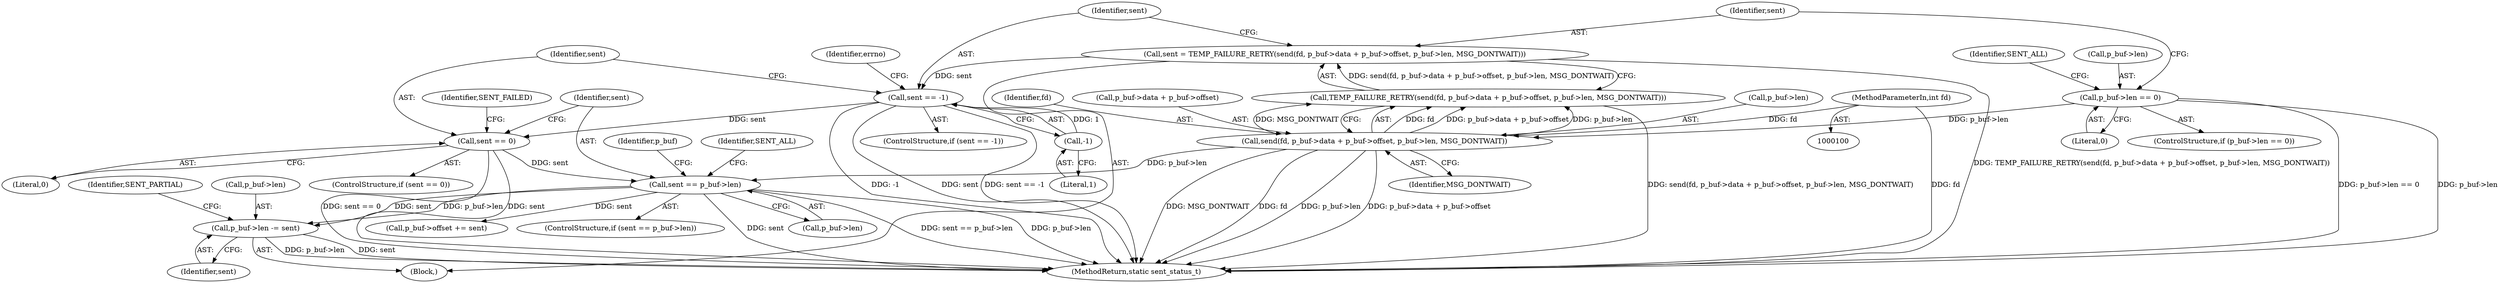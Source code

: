 digraph "0_Android_472271b153c5dc53c28beac55480a8d8434b2d5c_35@pointer" {
"1000175" [label="(Call,p_buf->len -= sent)"];
"1000163" [label="(Call,sent == p_buf->len)"];
"1000157" [label="(Call,sent == 0)"];
"1000130" [label="(Call,sent == -1)"];
"1000113" [label="(Call,sent = TEMP_FAILURE_RETRY(send(fd, p_buf->data + p_buf->offset, p_buf->len, MSG_DONTWAIT)))"];
"1000115" [label="(Call,TEMP_FAILURE_RETRY(send(fd, p_buf->data + p_buf->offset, p_buf->len, MSG_DONTWAIT)))"];
"1000116" [label="(Call,send(fd, p_buf->data + p_buf->offset, p_buf->len, MSG_DONTWAIT))"];
"1000101" [label="(MethodParameterIn,int fd)"];
"1000105" [label="(Call,p_buf->len == 0)"];
"1000132" [label="(Call,-1)"];
"1000157" [label="(Call,sent == 0)"];
"1000170" [label="(Call,p_buf->offset += sent)"];
"1000116" [label="(Call,send(fd, p_buf->data + p_buf->offset, p_buf->len, MSG_DONTWAIT))"];
"1000158" [label="(Identifier,sent)"];
"1000129" [label="(ControlStructure,if (sent == -1))"];
"1000114" [label="(Identifier,sent)"];
"1000159" [label="(Literal,0)"];
"1000138" [label="(Identifier,errno)"];
"1000125" [label="(Call,p_buf->len)"];
"1000101" [label="(MethodParameterIn,int fd)"];
"1000109" [label="(Literal,0)"];
"1000105" [label="(Call,p_buf->len == 0)"];
"1000113" [label="(Call,sent = TEMP_FAILURE_RETRY(send(fd, p_buf->data + p_buf->offset, p_buf->len, MSG_DONTWAIT)))"];
"1000169" [label="(Identifier,SENT_ALL)"];
"1000181" [label="(Identifier,SENT_PARTIAL)"];
"1000115" [label="(Call,TEMP_FAILURE_RETRY(send(fd, p_buf->data + p_buf->offset, p_buf->len, MSG_DONTWAIT)))"];
"1000117" [label="(Identifier,fd)"];
"1000133" [label="(Literal,1)"];
"1000162" [label="(ControlStructure,if (sent == p_buf->len))"];
"1000176" [label="(Call,p_buf->len)"];
"1000128" [label="(Identifier,MSG_DONTWAIT)"];
"1000118" [label="(Call,p_buf->data + p_buf->offset)"];
"1000111" [label="(Identifier,SENT_ALL)"];
"1000172" [label="(Identifier,p_buf)"];
"1000165" [label="(Call,p_buf->len)"];
"1000104" [label="(ControlStructure,if (p_buf->len == 0))"];
"1000164" [label="(Identifier,sent)"];
"1000161" [label="(Identifier,SENT_FAILED)"];
"1000163" [label="(Call,sent == p_buf->len)"];
"1000182" [label="(MethodReturn,static sent_status_t)"];
"1000106" [label="(Call,p_buf->len)"];
"1000156" [label="(ControlStructure,if (sent == 0))"];
"1000179" [label="(Identifier,sent)"];
"1000132" [label="(Call,-1)"];
"1000103" [label="(Block,)"];
"1000175" [label="(Call,p_buf->len -= sent)"];
"1000130" [label="(Call,sent == -1)"];
"1000131" [label="(Identifier,sent)"];
"1000175" -> "1000103"  [label="AST: "];
"1000175" -> "1000179"  [label="CFG: "];
"1000176" -> "1000175"  [label="AST: "];
"1000179" -> "1000175"  [label="AST: "];
"1000181" -> "1000175"  [label="CFG: "];
"1000175" -> "1000182"  [label="DDG: sent"];
"1000175" -> "1000182"  [label="DDG: p_buf->len"];
"1000163" -> "1000175"  [label="DDG: sent"];
"1000163" -> "1000175"  [label="DDG: p_buf->len"];
"1000163" -> "1000162"  [label="AST: "];
"1000163" -> "1000165"  [label="CFG: "];
"1000164" -> "1000163"  [label="AST: "];
"1000165" -> "1000163"  [label="AST: "];
"1000169" -> "1000163"  [label="CFG: "];
"1000172" -> "1000163"  [label="CFG: "];
"1000163" -> "1000182"  [label="DDG: sent"];
"1000163" -> "1000182"  [label="DDG: sent == p_buf->len"];
"1000163" -> "1000182"  [label="DDG: p_buf->len"];
"1000157" -> "1000163"  [label="DDG: sent"];
"1000116" -> "1000163"  [label="DDG: p_buf->len"];
"1000163" -> "1000170"  [label="DDG: sent"];
"1000157" -> "1000156"  [label="AST: "];
"1000157" -> "1000159"  [label="CFG: "];
"1000158" -> "1000157"  [label="AST: "];
"1000159" -> "1000157"  [label="AST: "];
"1000161" -> "1000157"  [label="CFG: "];
"1000164" -> "1000157"  [label="CFG: "];
"1000157" -> "1000182"  [label="DDG: sent == 0"];
"1000157" -> "1000182"  [label="DDG: sent"];
"1000130" -> "1000157"  [label="DDG: sent"];
"1000130" -> "1000129"  [label="AST: "];
"1000130" -> "1000132"  [label="CFG: "];
"1000131" -> "1000130"  [label="AST: "];
"1000132" -> "1000130"  [label="AST: "];
"1000138" -> "1000130"  [label="CFG: "];
"1000158" -> "1000130"  [label="CFG: "];
"1000130" -> "1000182"  [label="DDG: sent == -1"];
"1000130" -> "1000182"  [label="DDG: -1"];
"1000130" -> "1000182"  [label="DDG: sent"];
"1000113" -> "1000130"  [label="DDG: sent"];
"1000132" -> "1000130"  [label="DDG: 1"];
"1000113" -> "1000103"  [label="AST: "];
"1000113" -> "1000115"  [label="CFG: "];
"1000114" -> "1000113"  [label="AST: "];
"1000115" -> "1000113"  [label="AST: "];
"1000131" -> "1000113"  [label="CFG: "];
"1000113" -> "1000182"  [label="DDG: TEMP_FAILURE_RETRY(send(fd, p_buf->data + p_buf->offset, p_buf->len, MSG_DONTWAIT))"];
"1000115" -> "1000113"  [label="DDG: send(fd, p_buf->data + p_buf->offset, p_buf->len, MSG_DONTWAIT)"];
"1000115" -> "1000116"  [label="CFG: "];
"1000116" -> "1000115"  [label="AST: "];
"1000115" -> "1000182"  [label="DDG: send(fd, p_buf->data + p_buf->offset, p_buf->len, MSG_DONTWAIT)"];
"1000116" -> "1000115"  [label="DDG: fd"];
"1000116" -> "1000115"  [label="DDG: p_buf->data + p_buf->offset"];
"1000116" -> "1000115"  [label="DDG: p_buf->len"];
"1000116" -> "1000115"  [label="DDG: MSG_DONTWAIT"];
"1000116" -> "1000128"  [label="CFG: "];
"1000117" -> "1000116"  [label="AST: "];
"1000118" -> "1000116"  [label="AST: "];
"1000125" -> "1000116"  [label="AST: "];
"1000128" -> "1000116"  [label="AST: "];
"1000116" -> "1000182"  [label="DDG: fd"];
"1000116" -> "1000182"  [label="DDG: p_buf->len"];
"1000116" -> "1000182"  [label="DDG: p_buf->data + p_buf->offset"];
"1000116" -> "1000182"  [label="DDG: MSG_DONTWAIT"];
"1000101" -> "1000116"  [label="DDG: fd"];
"1000105" -> "1000116"  [label="DDG: p_buf->len"];
"1000101" -> "1000100"  [label="AST: "];
"1000101" -> "1000182"  [label="DDG: fd"];
"1000105" -> "1000104"  [label="AST: "];
"1000105" -> "1000109"  [label="CFG: "];
"1000106" -> "1000105"  [label="AST: "];
"1000109" -> "1000105"  [label="AST: "];
"1000111" -> "1000105"  [label="CFG: "];
"1000114" -> "1000105"  [label="CFG: "];
"1000105" -> "1000182"  [label="DDG: p_buf->len == 0"];
"1000105" -> "1000182"  [label="DDG: p_buf->len"];
"1000132" -> "1000133"  [label="CFG: "];
"1000133" -> "1000132"  [label="AST: "];
}
